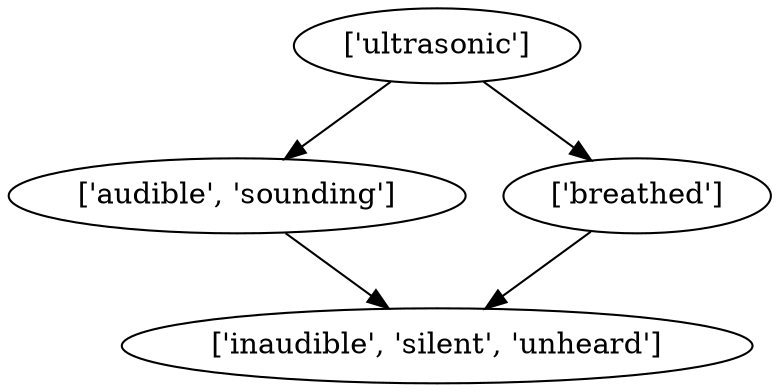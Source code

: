 strict digraph  {
	"['audible', 'sounding']" -> "['inaudible', 'silent', 'unheard']";
	"['ultrasonic']" -> "['audible', 'sounding']";
	"['ultrasonic']" -> "['breathed']";
	"['breathed']" -> "['inaudible', 'silent', 'unheard']";
}
